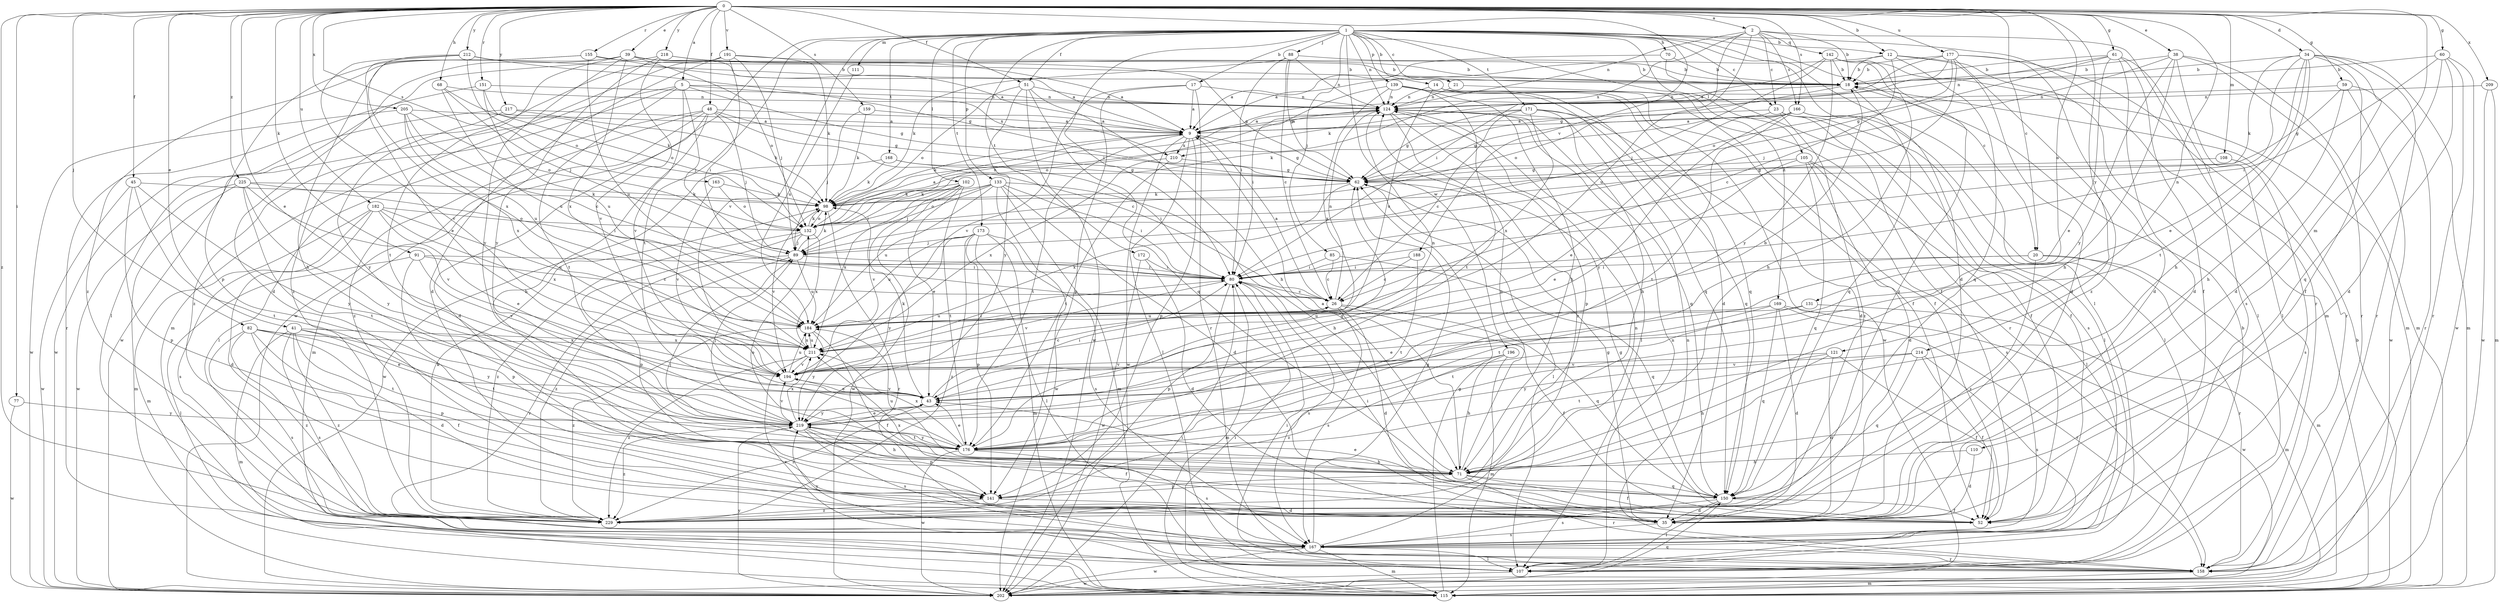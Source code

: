 strict digraph  {
0;
1;
2;
5;
9;
12;
14;
17;
18;
20;
21;
23;
26;
34;
35;
38;
39;
41;
43;
45;
48;
51;
52;
59;
60;
61;
62;
68;
70;
71;
77;
80;
82;
85;
88;
89;
91;
98;
102;
105;
107;
108;
110;
111;
115;
121;
124;
131;
132;
133;
139;
141;
142;
150;
151;
155;
158;
159;
163;
166;
167;
168;
169;
171;
172;
173;
176;
177;
182;
184;
188;
191;
194;
196;
202;
205;
209;
210;
211;
212;
214;
217;
218;
219;
225;
229;
0 -> 2  [label=a];
0 -> 5  [label=a];
0 -> 12  [label=b];
0 -> 20  [label=c];
0 -> 34  [label=d];
0 -> 38  [label=e];
0 -> 39  [label=e];
0 -> 41  [label=e];
0 -> 43  [label=e];
0 -> 45  [label=f];
0 -> 48  [label=f];
0 -> 51  [label=f];
0 -> 59  [label=g];
0 -> 60  [label=g];
0 -> 61  [label=g];
0 -> 68  [label=h];
0 -> 77  [label=i];
0 -> 82  [label=j];
0 -> 91  [label=k];
0 -> 108  [label=m];
0 -> 110  [label=m];
0 -> 121  [label=n];
0 -> 131  [label=o];
0 -> 151  [label=r];
0 -> 155  [label=r];
0 -> 159  [label=s];
0 -> 163  [label=s];
0 -> 166  [label=s];
0 -> 177  [label=u];
0 -> 182  [label=u];
0 -> 188  [label=v];
0 -> 191  [label=v];
0 -> 205  [label=x];
0 -> 209  [label=x];
0 -> 212  [label=y];
0 -> 214  [label=y];
0 -> 217  [label=y];
0 -> 218  [label=y];
0 -> 225  [label=z];
0 -> 229  [label=z];
1 -> 12  [label=b];
1 -> 14  [label=b];
1 -> 17  [label=b];
1 -> 20  [label=c];
1 -> 21  [label=c];
1 -> 23  [label=c];
1 -> 35  [label=d];
1 -> 51  [label=f];
1 -> 70  [label=h];
1 -> 80  [label=i];
1 -> 85  [label=j];
1 -> 88  [label=j];
1 -> 102  [label=l];
1 -> 105  [label=l];
1 -> 107  [label=l];
1 -> 111  [label=m];
1 -> 115  [label=m];
1 -> 124  [label=n];
1 -> 133  [label=p];
1 -> 139  [label=p];
1 -> 168  [label=t];
1 -> 169  [label=t];
1 -> 171  [label=t];
1 -> 172  [label=t];
1 -> 173  [label=t];
1 -> 176  [label=t];
1 -> 194  [label=v];
1 -> 196  [label=w];
1 -> 202  [label=w];
2 -> 18  [label=b];
2 -> 23  [label=c];
2 -> 80  [label=i];
2 -> 124  [label=n];
2 -> 142  [label=q];
2 -> 158  [label=r];
2 -> 166  [label=s];
2 -> 184  [label=u];
2 -> 210  [label=x];
5 -> 62  [label=g];
5 -> 89  [label=j];
5 -> 124  [label=n];
5 -> 176  [label=t];
5 -> 194  [label=v];
5 -> 202  [label=w];
5 -> 210  [label=x];
5 -> 229  [label=z];
9 -> 62  [label=g];
9 -> 98  [label=k];
9 -> 107  [label=l];
9 -> 141  [label=p];
9 -> 176  [label=t];
9 -> 202  [label=w];
9 -> 210  [label=x];
12 -> 9  [label=a];
12 -> 18  [label=b];
12 -> 26  [label=c];
12 -> 35  [label=d];
12 -> 107  [label=l];
12 -> 150  [label=q];
14 -> 52  [label=f];
14 -> 124  [label=n];
14 -> 150  [label=q];
14 -> 158  [label=r];
14 -> 184  [label=u];
14 -> 202  [label=w];
17 -> 9  [label=a];
17 -> 124  [label=n];
17 -> 141  [label=p];
17 -> 158  [label=r];
17 -> 194  [label=v];
18 -> 124  [label=n];
18 -> 132  [label=o];
18 -> 150  [label=q];
20 -> 80  [label=i];
20 -> 115  [label=m];
20 -> 158  [label=r];
20 -> 176  [label=t];
20 -> 229  [label=z];
21 -> 52  [label=f];
21 -> 124  [label=n];
23 -> 9  [label=a];
23 -> 52  [label=f];
23 -> 62  [label=g];
23 -> 107  [label=l];
23 -> 167  [label=s];
23 -> 229  [label=z];
26 -> 9  [label=a];
26 -> 35  [label=d];
26 -> 52  [label=f];
26 -> 124  [label=n];
26 -> 150  [label=q];
26 -> 167  [label=s];
26 -> 184  [label=u];
34 -> 18  [label=b];
34 -> 35  [label=d];
34 -> 43  [label=e];
34 -> 52  [label=f];
34 -> 71  [label=h];
34 -> 80  [label=i];
34 -> 98  [label=k];
34 -> 115  [label=m];
34 -> 158  [label=r];
34 -> 176  [label=t];
35 -> 62  [label=g];
35 -> 167  [label=s];
38 -> 18  [label=b];
38 -> 71  [label=h];
38 -> 89  [label=j];
38 -> 107  [label=l];
38 -> 115  [label=m];
38 -> 158  [label=r];
38 -> 219  [label=y];
39 -> 9  [label=a];
39 -> 18  [label=b];
39 -> 35  [label=d];
39 -> 62  [label=g];
39 -> 132  [label=o];
39 -> 176  [label=t];
39 -> 211  [label=x];
39 -> 219  [label=y];
39 -> 229  [label=z];
41 -> 35  [label=d];
41 -> 115  [label=m];
41 -> 167  [label=s];
41 -> 176  [label=t];
41 -> 211  [label=x];
41 -> 219  [label=y];
41 -> 229  [label=z];
43 -> 18  [label=b];
43 -> 80  [label=i];
43 -> 98  [label=k];
43 -> 194  [label=v];
43 -> 219  [label=y];
43 -> 229  [label=z];
45 -> 98  [label=k];
45 -> 141  [label=p];
45 -> 176  [label=t];
45 -> 202  [label=w];
45 -> 219  [label=y];
48 -> 9  [label=a];
48 -> 26  [label=c];
48 -> 35  [label=d];
48 -> 62  [label=g];
48 -> 71  [label=h];
48 -> 89  [label=j];
48 -> 107  [label=l];
48 -> 115  [label=m];
48 -> 229  [label=z];
51 -> 71  [label=h];
51 -> 124  [label=n];
51 -> 132  [label=o];
51 -> 150  [label=q];
51 -> 202  [label=w];
51 -> 219  [label=y];
52 -> 62  [label=g];
52 -> 80  [label=i];
59 -> 62  [label=g];
59 -> 71  [label=h];
59 -> 124  [label=n];
59 -> 158  [label=r];
59 -> 202  [label=w];
60 -> 18  [label=b];
60 -> 35  [label=d];
60 -> 80  [label=i];
60 -> 150  [label=q];
60 -> 158  [label=r];
60 -> 202  [label=w];
61 -> 18  [label=b];
61 -> 35  [label=d];
61 -> 43  [label=e];
61 -> 52  [label=f];
61 -> 62  [label=g];
61 -> 124  [label=n];
61 -> 167  [label=s];
62 -> 98  [label=k];
62 -> 107  [label=l];
62 -> 211  [label=x];
68 -> 89  [label=j];
68 -> 98  [label=k];
68 -> 124  [label=n];
68 -> 184  [label=u];
70 -> 9  [label=a];
70 -> 18  [label=b];
70 -> 52  [label=f];
71 -> 9  [label=a];
71 -> 52  [label=f];
71 -> 89  [label=j];
71 -> 124  [label=n];
71 -> 132  [label=o];
71 -> 141  [label=p];
71 -> 150  [label=q];
71 -> 158  [label=r];
71 -> 184  [label=u];
77 -> 202  [label=w];
77 -> 219  [label=y];
80 -> 26  [label=c];
80 -> 115  [label=m];
80 -> 141  [label=p];
80 -> 167  [label=s];
80 -> 194  [label=v];
82 -> 43  [label=e];
82 -> 52  [label=f];
82 -> 141  [label=p];
82 -> 167  [label=s];
82 -> 176  [label=t];
82 -> 211  [label=x];
82 -> 229  [label=z];
85 -> 26  [label=c];
85 -> 80  [label=i];
85 -> 150  [label=q];
88 -> 18  [label=b];
88 -> 26  [label=c];
88 -> 62  [label=g];
88 -> 80  [label=i];
88 -> 98  [label=k];
88 -> 124  [label=n];
89 -> 80  [label=i];
89 -> 98  [label=k];
89 -> 158  [label=r];
89 -> 184  [label=u];
89 -> 229  [label=z];
91 -> 26  [label=c];
91 -> 80  [label=i];
91 -> 107  [label=l];
91 -> 141  [label=p];
91 -> 194  [label=v];
98 -> 132  [label=o];
98 -> 158  [label=r];
98 -> 194  [label=v];
102 -> 43  [label=e];
102 -> 89  [label=j];
102 -> 98  [label=k];
102 -> 176  [label=t];
102 -> 194  [label=v];
102 -> 202  [label=w];
102 -> 211  [label=x];
105 -> 35  [label=d];
105 -> 43  [label=e];
105 -> 62  [label=g];
105 -> 107  [label=l];
105 -> 150  [label=q];
105 -> 167  [label=s];
107 -> 18  [label=b];
107 -> 80  [label=i];
107 -> 124  [label=n];
107 -> 202  [label=w];
108 -> 62  [label=g];
108 -> 167  [label=s];
110 -> 35  [label=d];
110 -> 71  [label=h];
111 -> 184  [label=u];
115 -> 18  [label=b];
115 -> 62  [label=g];
115 -> 80  [label=i];
121 -> 35  [label=d];
121 -> 52  [label=f];
121 -> 71  [label=h];
121 -> 194  [label=v];
121 -> 219  [label=y];
124 -> 9  [label=a];
124 -> 107  [label=l];
124 -> 132  [label=o];
124 -> 141  [label=p];
124 -> 150  [label=q];
124 -> 229  [label=z];
131 -> 115  [label=m];
131 -> 176  [label=t];
131 -> 184  [label=u];
132 -> 9  [label=a];
132 -> 89  [label=j];
132 -> 98  [label=k];
132 -> 124  [label=n];
132 -> 141  [label=p];
132 -> 211  [label=x];
132 -> 229  [label=z];
133 -> 35  [label=d];
133 -> 71  [label=h];
133 -> 80  [label=i];
133 -> 89  [label=j];
133 -> 98  [label=k];
133 -> 115  [label=m];
133 -> 132  [label=o];
133 -> 184  [label=u];
133 -> 202  [label=w];
139 -> 35  [label=d];
139 -> 71  [label=h];
139 -> 80  [label=i];
139 -> 124  [label=n];
139 -> 150  [label=q];
139 -> 176  [label=t];
139 -> 211  [label=x];
141 -> 35  [label=d];
141 -> 229  [label=z];
142 -> 18  [label=b];
142 -> 71  [label=h];
142 -> 89  [label=j];
142 -> 98  [label=k];
142 -> 115  [label=m];
142 -> 219  [label=y];
142 -> 229  [label=z];
150 -> 35  [label=d];
150 -> 43  [label=e];
150 -> 52  [label=f];
150 -> 107  [label=l];
150 -> 167  [label=s];
150 -> 211  [label=x];
151 -> 124  [label=n];
151 -> 132  [label=o];
151 -> 158  [label=r];
151 -> 184  [label=u];
155 -> 9  [label=a];
155 -> 18  [label=b];
155 -> 71  [label=h];
155 -> 141  [label=p];
155 -> 184  [label=u];
158 -> 115  [label=m];
158 -> 124  [label=n];
159 -> 9  [label=a];
159 -> 89  [label=j];
159 -> 98  [label=k];
163 -> 98  [label=k];
163 -> 132  [label=o];
163 -> 194  [label=v];
166 -> 9  [label=a];
166 -> 43  [label=e];
166 -> 52  [label=f];
166 -> 98  [label=k];
166 -> 107  [label=l];
166 -> 176  [label=t];
166 -> 219  [label=y];
167 -> 62  [label=g];
167 -> 107  [label=l];
167 -> 115  [label=m];
167 -> 124  [label=n];
167 -> 158  [label=r];
167 -> 202  [label=w];
167 -> 219  [label=y];
168 -> 62  [label=g];
168 -> 80  [label=i];
168 -> 98  [label=k];
168 -> 202  [label=w];
169 -> 35  [label=d];
169 -> 43  [label=e];
169 -> 150  [label=q];
169 -> 158  [label=r];
169 -> 184  [label=u];
169 -> 202  [label=w];
171 -> 9  [label=a];
171 -> 26  [label=c];
171 -> 35  [label=d];
171 -> 62  [label=g];
171 -> 71  [label=h];
171 -> 150  [label=q];
171 -> 211  [label=x];
172 -> 35  [label=d];
172 -> 80  [label=i];
172 -> 202  [label=w];
173 -> 89  [label=j];
173 -> 107  [label=l];
173 -> 115  [label=m];
173 -> 141  [label=p];
173 -> 167  [label=s];
173 -> 184  [label=u];
173 -> 219  [label=y];
173 -> 229  [label=z];
176 -> 43  [label=e];
176 -> 62  [label=g];
176 -> 71  [label=h];
176 -> 167  [label=s];
176 -> 202  [label=w];
176 -> 211  [label=x];
176 -> 219  [label=y];
177 -> 9  [label=a];
177 -> 18  [label=b];
177 -> 35  [label=d];
177 -> 62  [label=g];
177 -> 80  [label=i];
177 -> 132  [label=o];
177 -> 158  [label=r];
177 -> 229  [label=z];
182 -> 35  [label=d];
182 -> 43  [label=e];
182 -> 115  [label=m];
182 -> 132  [label=o];
182 -> 167  [label=s];
182 -> 184  [label=u];
182 -> 211  [label=x];
184 -> 52  [label=f];
184 -> 211  [label=x];
184 -> 219  [label=y];
184 -> 229  [label=z];
188 -> 26  [label=c];
188 -> 80  [label=i];
188 -> 176  [label=t];
191 -> 18  [label=b];
191 -> 35  [label=d];
191 -> 80  [label=i];
191 -> 89  [label=j];
191 -> 98  [label=k];
191 -> 115  [label=m];
191 -> 229  [label=z];
194 -> 26  [label=c];
194 -> 43  [label=e];
194 -> 124  [label=n];
194 -> 184  [label=u];
196 -> 71  [label=h];
196 -> 115  [label=m];
196 -> 194  [label=v];
196 -> 229  [label=z];
202 -> 80  [label=i];
202 -> 150  [label=q];
202 -> 219  [label=y];
205 -> 9  [label=a];
205 -> 26  [label=c];
205 -> 132  [label=o];
205 -> 184  [label=u];
205 -> 202  [label=w];
205 -> 211  [label=x];
209 -> 115  [label=m];
209 -> 124  [label=n];
209 -> 202  [label=w];
210 -> 62  [label=g];
210 -> 176  [label=t];
210 -> 211  [label=x];
211 -> 80  [label=i];
211 -> 158  [label=r];
211 -> 184  [label=u];
211 -> 194  [label=v];
211 -> 229  [label=z];
212 -> 18  [label=b];
212 -> 43  [label=e];
212 -> 62  [label=g];
212 -> 132  [label=o];
212 -> 194  [label=v];
212 -> 211  [label=x];
214 -> 52  [label=f];
214 -> 150  [label=q];
214 -> 167  [label=s];
214 -> 176  [label=t];
214 -> 194  [label=v];
217 -> 9  [label=a];
217 -> 98  [label=k];
217 -> 202  [label=w];
217 -> 219  [label=y];
218 -> 9  [label=a];
218 -> 18  [label=b];
218 -> 107  [label=l];
218 -> 194  [label=v];
218 -> 219  [label=y];
219 -> 43  [label=e];
219 -> 52  [label=f];
219 -> 71  [label=h];
219 -> 89  [label=j];
219 -> 141  [label=p];
219 -> 167  [label=s];
219 -> 176  [label=t];
219 -> 194  [label=v];
219 -> 211  [label=x];
219 -> 229  [label=z];
225 -> 80  [label=i];
225 -> 98  [label=k];
225 -> 115  [label=m];
225 -> 176  [label=t];
225 -> 194  [label=v];
225 -> 202  [label=w];
225 -> 219  [label=y];
229 -> 98  [label=k];
}
